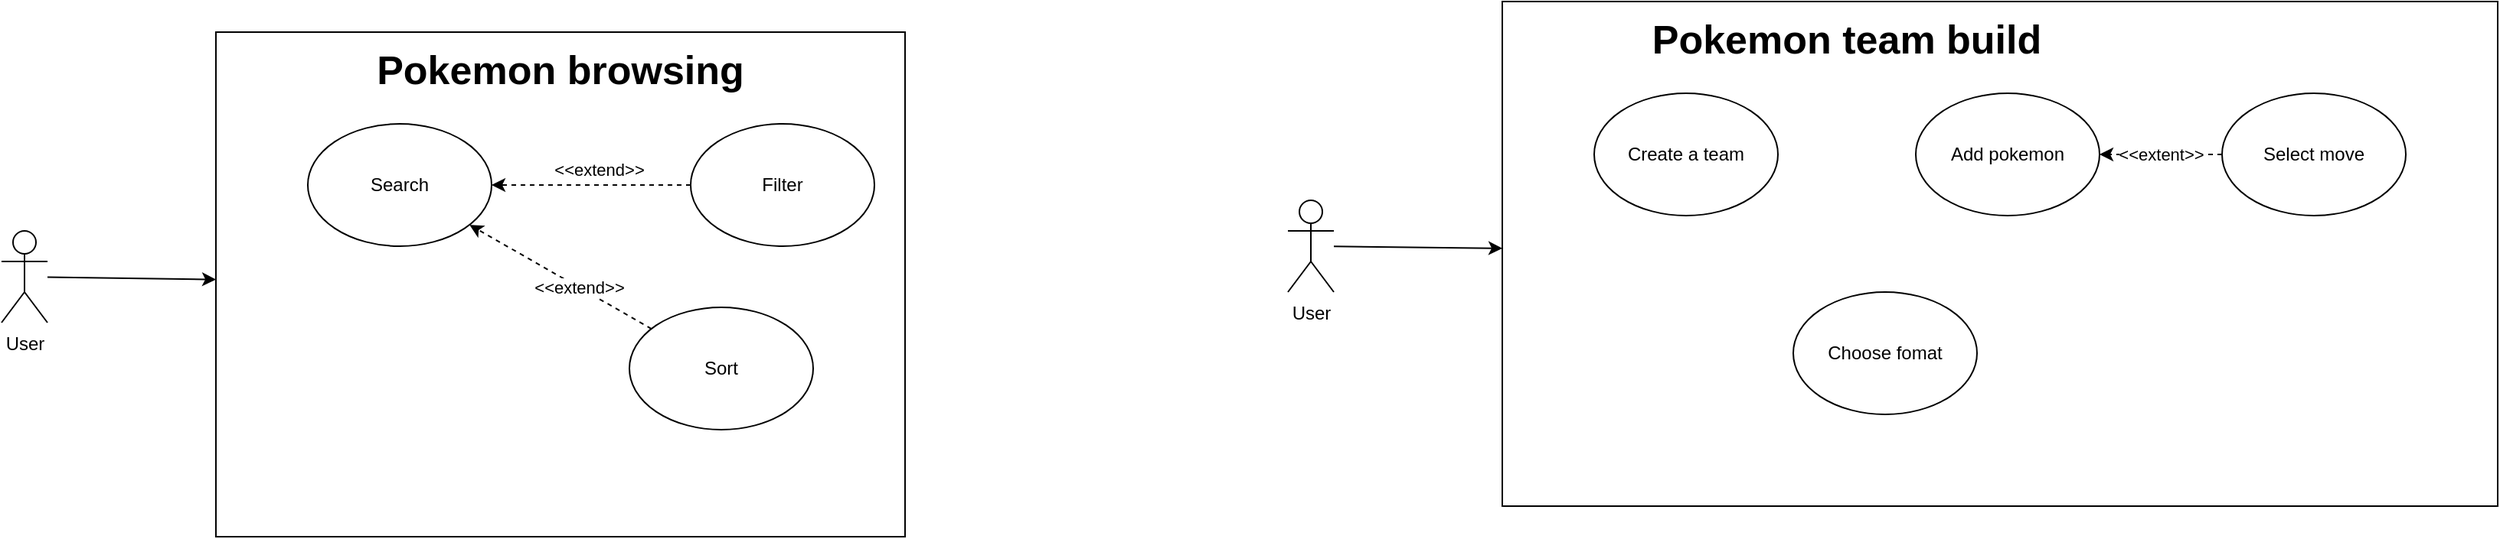 <mxfile version="22.0.8" type="github">
  <diagram name="Page-1" id="WHX4r8rOohVYMr_kNBD3">
    <mxGraphModel dx="2768" dy="2724" grid="1" gridSize="10" guides="1" tooltips="1" connect="1" arrows="1" fold="1" page="1" pageScale="1" pageWidth="850" pageHeight="1100" math="0" shadow="0">
      <root>
        <mxCell id="0" />
        <mxCell id="1" parent="0" />
        <mxCell id="4DGmKzSi5c3qdYX7iXoJ-1" value="" style="rounded=0;whiteSpace=wrap;html=1;" vertex="1" parent="1">
          <mxGeometry x="190" y="-1040" width="450" height="330" as="geometry" />
        </mxCell>
        <mxCell id="4DGmKzSi5c3qdYX7iXoJ-2" style="rounded=0;orthogonalLoop=1;jettySize=auto;html=1;" edge="1" parent="1" source="4DGmKzSi5c3qdYX7iXoJ-3" target="4DGmKzSi5c3qdYX7iXoJ-1">
          <mxGeometry relative="1" as="geometry" />
        </mxCell>
        <mxCell id="4DGmKzSi5c3qdYX7iXoJ-3" value="User" style="shape=umlActor;verticalLabelPosition=bottom;verticalAlign=top;html=1;outlineConnect=0;" vertex="1" parent="1">
          <mxGeometry x="50" y="-910" width="30" height="60" as="geometry" />
        </mxCell>
        <mxCell id="4DGmKzSi5c3qdYX7iXoJ-4" value="&lt;font style=&quot;font-size: 26px;&quot;&gt;&lt;b&gt;&lt;font style=&quot;font-size: 26px;&quot;&gt;Pokemon&lt;/font&gt;&lt;/b&gt;&lt;span&gt;&lt;/span&gt; &lt;b&gt;&lt;font style=&quot;font-size: 26px;&quot;&gt;browsing&lt;/font&gt;&lt;/b&gt;&lt;/font&gt;" style="text;html=1;strokeColor=none;fillColor=none;align=center;verticalAlign=middle;whiteSpace=wrap;rounded=0;" vertex="1" parent="1">
          <mxGeometry x="275" y="-1030" width="280" height="30" as="geometry" />
        </mxCell>
        <mxCell id="4DGmKzSi5c3qdYX7iXoJ-5" value="Search" style="ellipse;whiteSpace=wrap;html=1;" vertex="1" parent="1">
          <mxGeometry x="250" y="-980" width="120" height="80" as="geometry" />
        </mxCell>
        <mxCell id="4DGmKzSi5c3qdYX7iXoJ-6" value="&amp;lt;&amp;lt;extend&amp;gt;&amp;gt;" style="rounded=0;orthogonalLoop=1;jettySize=auto;html=1;dashed=1;" edge="1" parent="1" source="4DGmKzSi5c3qdYX7iXoJ-7" target="4DGmKzSi5c3qdYX7iXoJ-5">
          <mxGeometry x="-0.077" y="-10" relative="1" as="geometry">
            <mxPoint as="offset" />
          </mxGeometry>
        </mxCell>
        <mxCell id="4DGmKzSi5c3qdYX7iXoJ-7" value="Filter" style="ellipse;whiteSpace=wrap;html=1;" vertex="1" parent="1">
          <mxGeometry x="500" y="-980" width="120" height="80" as="geometry" />
        </mxCell>
        <mxCell id="4DGmKzSi5c3qdYX7iXoJ-8" style="rounded=0;orthogonalLoop=1;jettySize=auto;html=1;dashed=1;" edge="1" parent="1" source="4DGmKzSi5c3qdYX7iXoJ-10" target="4DGmKzSi5c3qdYX7iXoJ-5">
          <mxGeometry relative="1" as="geometry" />
        </mxCell>
        <mxCell id="4DGmKzSi5c3qdYX7iXoJ-9" value="&amp;lt;&amp;lt;extend&amp;gt;&amp;gt;" style="edgeLabel;html=1;align=center;verticalAlign=middle;resizable=0;points=[];" vertex="1" connectable="0" parent="4DGmKzSi5c3qdYX7iXoJ-8">
          <mxGeometry x="-0.204" relative="1" as="geometry">
            <mxPoint as="offset" />
          </mxGeometry>
        </mxCell>
        <mxCell id="4DGmKzSi5c3qdYX7iXoJ-10" value="Sort" style="ellipse;whiteSpace=wrap;html=1;" vertex="1" parent="1">
          <mxGeometry x="460" y="-860" width="120" height="80" as="geometry" />
        </mxCell>
        <mxCell id="4DGmKzSi5c3qdYX7iXoJ-11" value="" style="rounded=0;whiteSpace=wrap;html=1;" vertex="1" parent="1">
          <mxGeometry x="1030" y="-1060" width="650" height="330" as="geometry" />
        </mxCell>
        <mxCell id="4DGmKzSi5c3qdYX7iXoJ-12" style="rounded=0;orthogonalLoop=1;jettySize=auto;html=1;" edge="1" parent="1" source="4DGmKzSi5c3qdYX7iXoJ-13" target="4DGmKzSi5c3qdYX7iXoJ-11">
          <mxGeometry relative="1" as="geometry" />
        </mxCell>
        <mxCell id="4DGmKzSi5c3qdYX7iXoJ-13" value="User" style="shape=umlActor;verticalLabelPosition=bottom;verticalAlign=top;html=1;outlineConnect=0;" vertex="1" parent="1">
          <mxGeometry x="890" y="-930" width="30" height="60" as="geometry" />
        </mxCell>
        <mxCell id="4DGmKzSi5c3qdYX7iXoJ-14" value="&lt;font style=&quot;font-size: 26px;&quot;&gt;&lt;b&gt;&lt;font style=&quot;font-size: 26px;&quot;&gt;Pokemon&lt;/font&gt;&lt;/b&gt;&lt;span&gt;&lt;/span&gt; &lt;b&gt;team build&lt;br&gt;&lt;/b&gt;&lt;/font&gt;" style="text;html=1;strokeColor=none;fillColor=none;align=center;verticalAlign=middle;whiteSpace=wrap;rounded=0;" vertex="1" parent="1">
          <mxGeometry x="1115" y="-1050" width="280" height="30" as="geometry" />
        </mxCell>
        <mxCell id="4DGmKzSi5c3qdYX7iXoJ-15" value="Create a team" style="ellipse;whiteSpace=wrap;html=1;" vertex="1" parent="1">
          <mxGeometry x="1090" y="-1000" width="120" height="80" as="geometry" />
        </mxCell>
        <mxCell id="4DGmKzSi5c3qdYX7iXoJ-16" value="Add pokemon" style="ellipse;whiteSpace=wrap;html=1;" vertex="1" parent="1">
          <mxGeometry x="1300" y="-1000" width="120" height="80" as="geometry" />
        </mxCell>
        <mxCell id="4DGmKzSi5c3qdYX7iXoJ-17" value="Choose fomat" style="ellipse;whiteSpace=wrap;html=1;" vertex="1" parent="1">
          <mxGeometry x="1220" y="-870" width="120" height="80" as="geometry" />
        </mxCell>
        <mxCell id="4DGmKzSi5c3qdYX7iXoJ-18" value="&amp;lt;&amp;lt;extent&amp;gt;&amp;gt;" style="edgeStyle=orthogonalEdgeStyle;rounded=0;orthogonalLoop=1;jettySize=auto;html=1;dashed=1;" edge="1" parent="1" source="4DGmKzSi5c3qdYX7iXoJ-19" target="4DGmKzSi5c3qdYX7iXoJ-16">
          <mxGeometry relative="1" as="geometry" />
        </mxCell>
        <mxCell id="4DGmKzSi5c3qdYX7iXoJ-19" value="Select move" style="ellipse;whiteSpace=wrap;html=1;" vertex="1" parent="1">
          <mxGeometry x="1500" y="-1000" width="120" height="80" as="geometry" />
        </mxCell>
      </root>
    </mxGraphModel>
  </diagram>
</mxfile>
